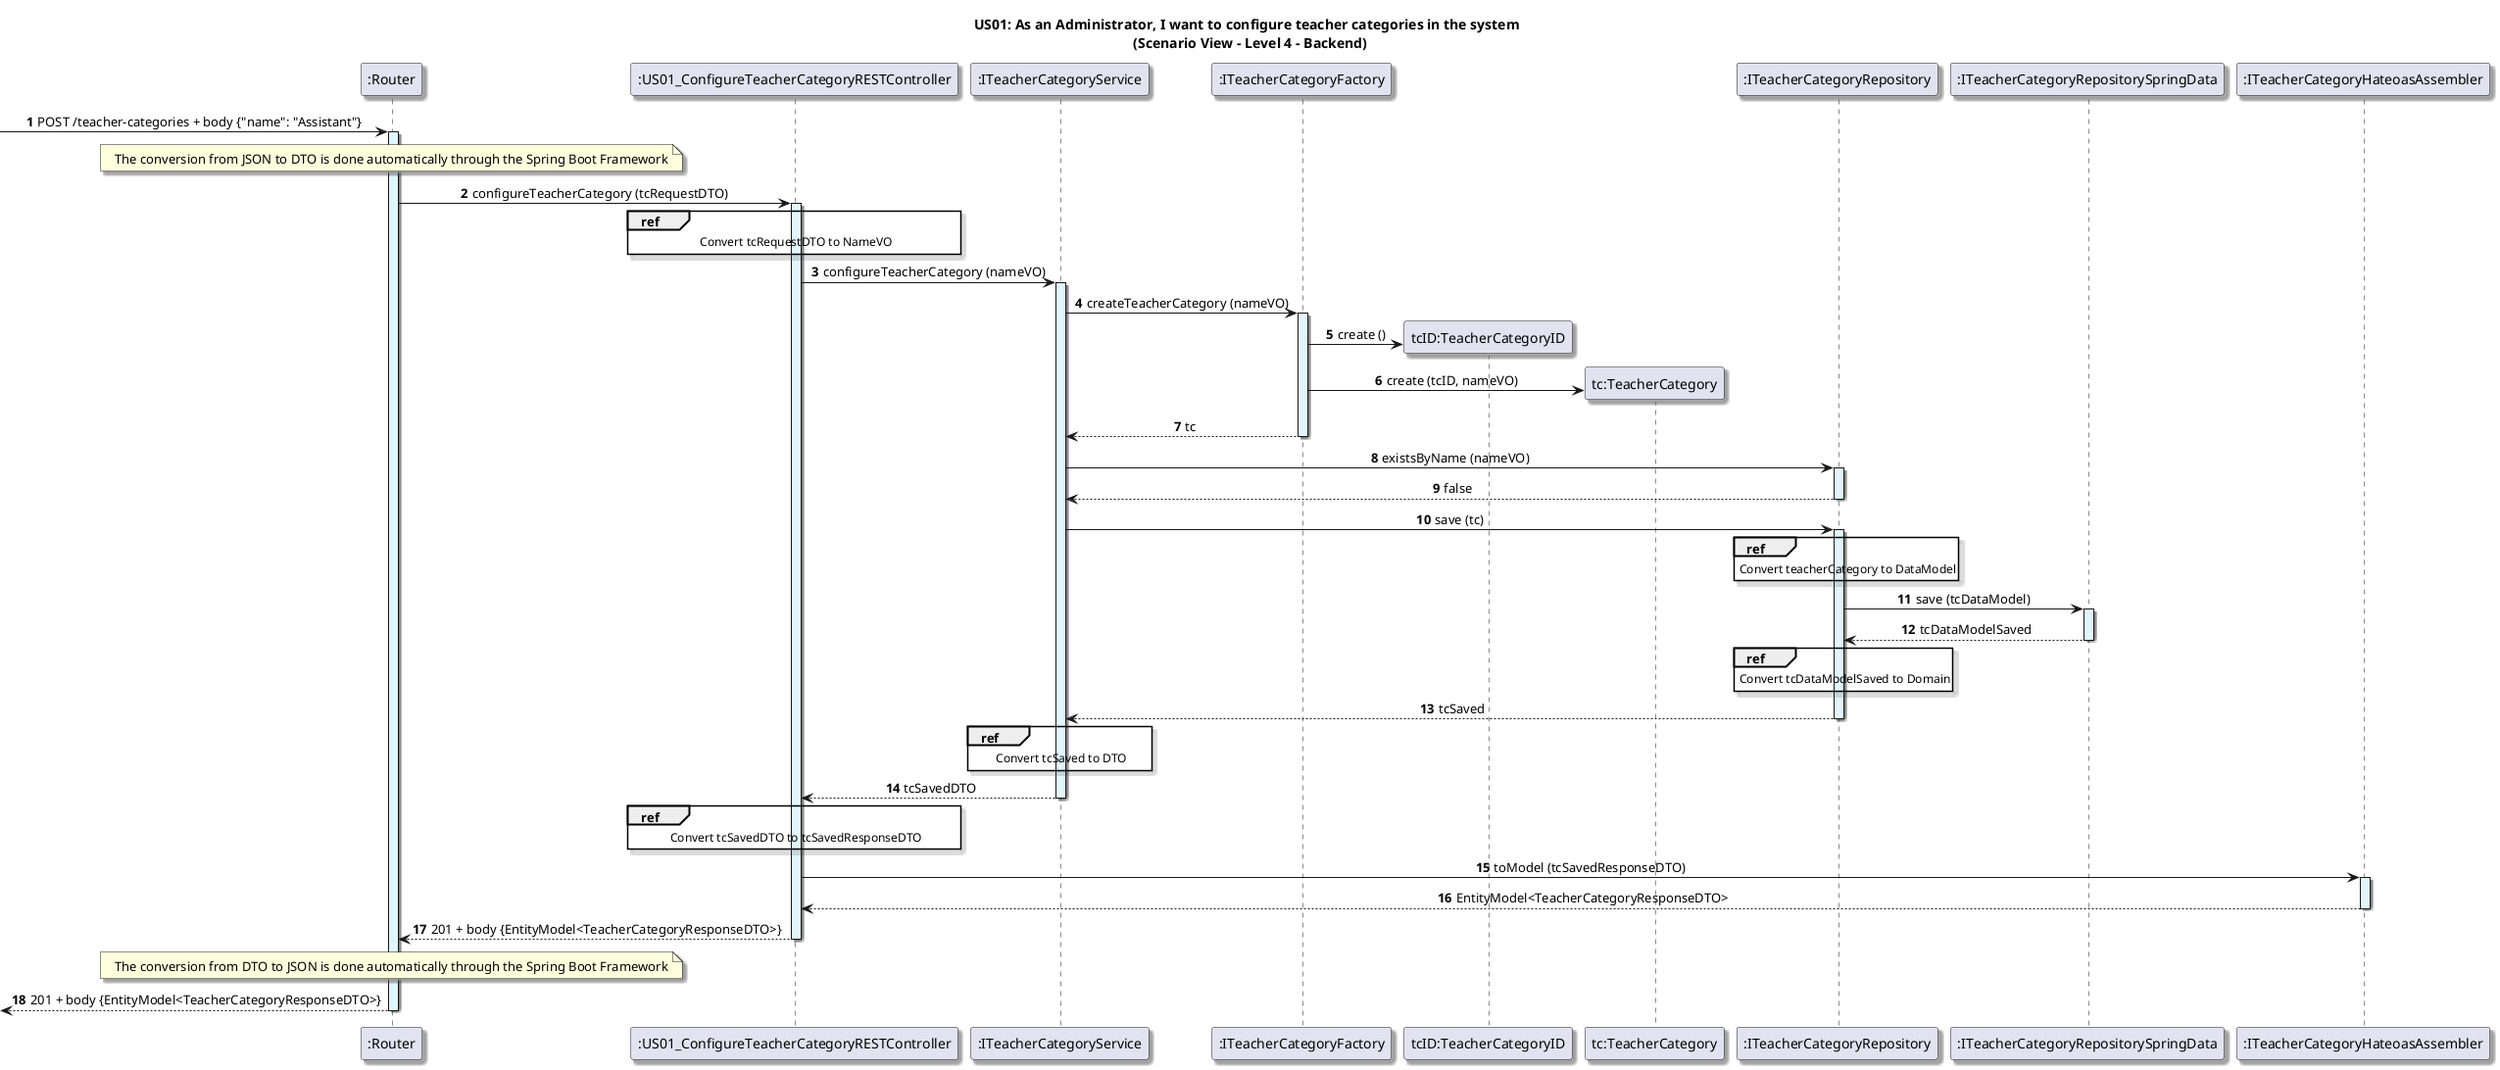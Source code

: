 @startuml

title US01: As an Administrator, I want to configure teacher categories in the system \n (Scenario View - Level 4 - Backend)

skinparam defaultTextAlignment center
skinparam shadowing true

autonumber

participant ":Router" as router
-> router: POST /teacher-categories + body {"name": "Assistant"}
activate router #E1F5FE

note over router: The conversion from JSON to DTO is done automatically through the Spring Boot Framework

participant ":US01_ConfigureTeacherCategoryRESTController" as Controller
router -> Controller: configureTeacherCategory (tcRequestDTO)
activate Controller #E1F5FE

ref over Controller
    Convert tcRequestDTO to NameVO
end

participant ":ITeacherCategoryService" as service
Controller -> service: configureTeacherCategory (nameVO)
activate service #E1F5FE

participant ":ITeacherCategoryFactory" as Factory
service -> Factory: createTeacherCategory (nameVO)
activate Factory #E1F5FE

create "tcID:TeacherCategoryID"
Factory -> "tcID:TeacherCategoryID": create ()

create "tc:TeacherCategory"
Factory -> "tc:TeacherCategory": create (tcID, nameVO)

Factory --> service: tc
deactivate Factory

participant ":ITeacherCategoryRepository" as Repository
service -> Repository: existsByName (nameVO)
activate Repository #E1F5FE
Repository --> service: false
deactivate Repository

service -> Repository: save (tc)
activate Repository #E1F5FE

ref over Repository
    Convert teacherCategory to DataModel
end

participant ":ITeacherCategoryRepositorySpringData" as springDataRepository
Repository -> springDataRepository: save (tcDataModel)
activate springDataRepository #E1F5FE
springDataRepository --> Repository : tcDataModelSaved
deactivate springDataRepository

ref over Repository
    Convert tcDataModelSaved to Domain
end

Repository --> service: tcSaved
deactivate Repository

ref over service
    Convert tcSaved to DTO
end

service --> Controller: tcSavedDTO
deactivate service

ref over Controller
    Convert tcSavedDTO to tcSavedResponseDTO
end

participant ":ITeacherCategoryHateoasAssembler" as hateoasAssembler
Controller -> hateoasAssembler: toModel (tcSavedResponseDTO)
activate hateoasAssembler #E1F5FE

hateoasAssembler --> Controller: EntityModel<TeacherCategoryResponseDTO>
deactivate hateoasAssembler

Controller --> router: 201 + body {EntityModel<TeacherCategoryResponseDTO>}
deactivate Controller

note over router: The conversion from DTO to JSON is done automatically through the Spring Boot Framework

<-- router: 201 + body {EntityModel<TeacherCategoryResponseDTO>}
deactivate router

@enduml